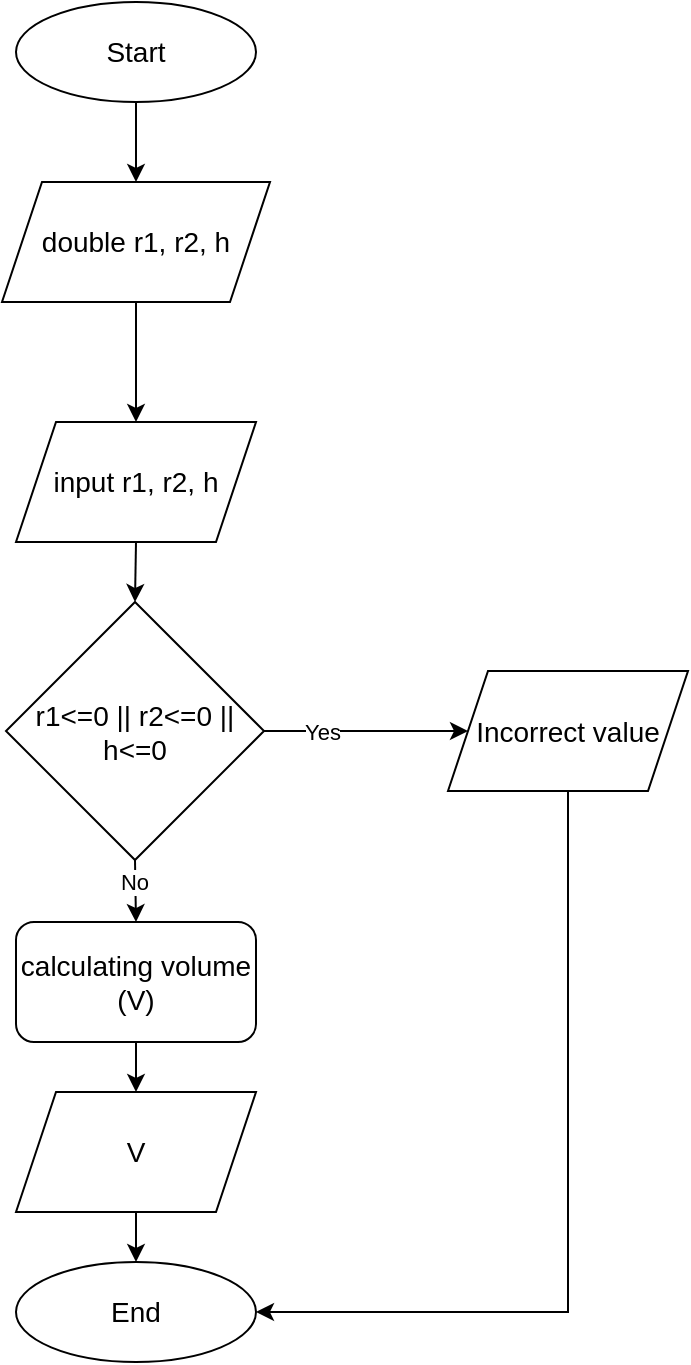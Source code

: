 <mxfile version="24.8.6">
  <diagram name="Сторінка-1" id="AS4I033fnUVtO7tsPEeG">
    <mxGraphModel dx="1050" dy="530" grid="1" gridSize="10" guides="1" tooltips="1" connect="1" arrows="1" fold="1" page="1" pageScale="1" pageWidth="827" pageHeight="1169" math="0" shadow="0">
      <root>
        <mxCell id="0" />
        <mxCell id="1" parent="0" />
        <mxCell id="f8QCkLsB3u9u4WGL6wmr-1" value="&lt;font style=&quot;font-size: 14px;&quot;&gt;End&lt;/font&gt;" style="ellipse;whiteSpace=wrap;html=1;" vertex="1" parent="1">
          <mxGeometry x="354" y="670" width="120" height="50" as="geometry" />
        </mxCell>
        <mxCell id="f8QCkLsB3u9u4WGL6wmr-2" style="edgeStyle=orthogonalEdgeStyle;rounded=0;orthogonalLoop=1;jettySize=auto;html=1;exitX=0.5;exitY=1;exitDx=0;exitDy=0;entryX=0.5;entryY=0;entryDx=0;entryDy=0;" edge="1" parent="1" source="f8QCkLsB3u9u4WGL6wmr-3" target="f8QCkLsB3u9u4WGL6wmr-5">
          <mxGeometry relative="1" as="geometry">
            <mxPoint x="414" y="130" as="targetPoint" />
          </mxGeometry>
        </mxCell>
        <mxCell id="f8QCkLsB3u9u4WGL6wmr-3" value="&lt;font style=&quot;font-size: 14px;&quot;&gt;Start&lt;/font&gt;" style="ellipse;whiteSpace=wrap;html=1;" vertex="1" parent="1">
          <mxGeometry x="354" y="40" width="120" height="50" as="geometry" />
        </mxCell>
        <mxCell id="f8QCkLsB3u9u4WGL6wmr-4" style="edgeStyle=orthogonalEdgeStyle;rounded=0;orthogonalLoop=1;jettySize=auto;html=1;exitX=0.5;exitY=1;exitDx=0;exitDy=0;entryX=0.5;entryY=0;entryDx=0;entryDy=0;" edge="1" parent="1" source="f8QCkLsB3u9u4WGL6wmr-5" target="f8QCkLsB3u9u4WGL6wmr-7">
          <mxGeometry relative="1" as="geometry" />
        </mxCell>
        <mxCell id="f8QCkLsB3u9u4WGL6wmr-5" value="&lt;span style=&quot;font-size: 14px;&quot;&gt;double r1, r2, h&lt;/span&gt;" style="shape=parallelogram;perimeter=parallelogramPerimeter;whiteSpace=wrap;html=1;fixedSize=1;" vertex="1" parent="1">
          <mxGeometry x="347" y="130" width="134" height="60" as="geometry" />
        </mxCell>
        <mxCell id="f8QCkLsB3u9u4WGL6wmr-6" style="edgeStyle=orthogonalEdgeStyle;rounded=0;orthogonalLoop=1;jettySize=auto;html=1;exitX=0.5;exitY=1;exitDx=0;exitDy=0;entryX=0.5;entryY=0;entryDx=0;entryDy=0;" edge="1" parent="1" source="f8QCkLsB3u9u4WGL6wmr-7" target="f8QCkLsB3u9u4WGL6wmr-12">
          <mxGeometry relative="1" as="geometry" />
        </mxCell>
        <mxCell id="f8QCkLsB3u9u4WGL6wmr-7" value="&lt;span style=&quot;font-size: 14px;&quot;&gt;input r1, r2, h&lt;/span&gt;" style="shape=parallelogram;perimeter=parallelogramPerimeter;whiteSpace=wrap;html=1;fixedSize=1;" vertex="1" parent="1">
          <mxGeometry x="354" y="250" width="120" height="60" as="geometry" />
        </mxCell>
        <mxCell id="f8QCkLsB3u9u4WGL6wmr-8" style="edgeStyle=orthogonalEdgeStyle;rounded=0;orthogonalLoop=1;jettySize=auto;html=1;exitX=1;exitY=0.5;exitDx=0;exitDy=0;entryX=0;entryY=0.5;entryDx=0;entryDy=0;" edge="1" parent="1" source="f8QCkLsB3u9u4WGL6wmr-12" target="f8QCkLsB3u9u4WGL6wmr-14">
          <mxGeometry relative="1" as="geometry" />
        </mxCell>
        <mxCell id="f8QCkLsB3u9u4WGL6wmr-9" value="Yes" style="edgeLabel;html=1;align=center;verticalAlign=middle;resizable=0;points=[];" vertex="1" connectable="0" parent="f8QCkLsB3u9u4WGL6wmr-8">
          <mxGeometry x="-0.435" relative="1" as="geometry">
            <mxPoint as="offset" />
          </mxGeometry>
        </mxCell>
        <mxCell id="f8QCkLsB3u9u4WGL6wmr-10" style="edgeStyle=orthogonalEdgeStyle;rounded=0;orthogonalLoop=1;jettySize=auto;html=1;exitX=0.5;exitY=1;exitDx=0;exitDy=0;entryX=0.5;entryY=0;entryDx=0;entryDy=0;" edge="1" parent="1" source="f8QCkLsB3u9u4WGL6wmr-12" target="f8QCkLsB3u9u4WGL6wmr-16">
          <mxGeometry relative="1" as="geometry" />
        </mxCell>
        <mxCell id="f8QCkLsB3u9u4WGL6wmr-11" value="No" style="edgeLabel;html=1;align=center;verticalAlign=middle;resizable=0;points=[];" vertex="1" connectable="0" parent="f8QCkLsB3u9u4WGL6wmr-10">
          <mxGeometry x="-0.265" y="-1" relative="1" as="geometry">
            <mxPoint as="offset" />
          </mxGeometry>
        </mxCell>
        <mxCell id="f8QCkLsB3u9u4WGL6wmr-12" value="&lt;font style=&quot;font-size: 14px;&quot;&gt;r1&amp;lt;=0 || r2&amp;lt;=0 || h&amp;lt;=0&lt;/font&gt;" style="rhombus;whiteSpace=wrap;html=1;" vertex="1" parent="1">
          <mxGeometry x="349" y="340" width="129" height="129" as="geometry" />
        </mxCell>
        <mxCell id="f8QCkLsB3u9u4WGL6wmr-13" style="edgeStyle=orthogonalEdgeStyle;rounded=0;orthogonalLoop=1;jettySize=auto;html=1;exitX=0.5;exitY=1;exitDx=0;exitDy=0;entryX=1;entryY=0.5;entryDx=0;entryDy=0;" edge="1" parent="1" source="f8QCkLsB3u9u4WGL6wmr-14" target="f8QCkLsB3u9u4WGL6wmr-1">
          <mxGeometry relative="1" as="geometry" />
        </mxCell>
        <mxCell id="f8QCkLsB3u9u4WGL6wmr-14" value="&lt;font style=&quot;font-size: 14px;&quot;&gt;Incorrect value&lt;/font&gt;" style="shape=parallelogram;perimeter=parallelogramPerimeter;whiteSpace=wrap;html=1;fixedSize=1;" vertex="1" parent="1">
          <mxGeometry x="570" y="374.5" width="120" height="60" as="geometry" />
        </mxCell>
        <mxCell id="f8QCkLsB3u9u4WGL6wmr-15" style="edgeStyle=orthogonalEdgeStyle;rounded=0;orthogonalLoop=1;jettySize=auto;html=1;exitX=0.5;exitY=1;exitDx=0;exitDy=0;entryX=0.5;entryY=0;entryDx=0;entryDy=0;" edge="1" parent="1" source="f8QCkLsB3u9u4WGL6wmr-16" target="f8QCkLsB3u9u4WGL6wmr-18">
          <mxGeometry relative="1" as="geometry" />
        </mxCell>
        <mxCell id="f8QCkLsB3u9u4WGL6wmr-16" value="&lt;font style=&quot;font-size: 14px;&quot;&gt;calculating volume (V)&lt;/font&gt;" style="rounded=1;whiteSpace=wrap;html=1;" vertex="1" parent="1">
          <mxGeometry x="354" y="500" width="120" height="60" as="geometry" />
        </mxCell>
        <mxCell id="f8QCkLsB3u9u4WGL6wmr-17" style="edgeStyle=orthogonalEdgeStyle;rounded=0;orthogonalLoop=1;jettySize=auto;html=1;exitX=0.5;exitY=1;exitDx=0;exitDy=0;entryX=0.5;entryY=0;entryDx=0;entryDy=0;" edge="1" parent="1" source="f8QCkLsB3u9u4WGL6wmr-18" target="f8QCkLsB3u9u4WGL6wmr-1">
          <mxGeometry relative="1" as="geometry" />
        </mxCell>
        <mxCell id="f8QCkLsB3u9u4WGL6wmr-18" value="&lt;font style=&quot;font-size: 14px;&quot;&gt;V&lt;/font&gt;" style="shape=parallelogram;perimeter=parallelogramPerimeter;whiteSpace=wrap;html=1;fixedSize=1;" vertex="1" parent="1">
          <mxGeometry x="354" y="585" width="120" height="60" as="geometry" />
        </mxCell>
      </root>
    </mxGraphModel>
  </diagram>
</mxfile>
